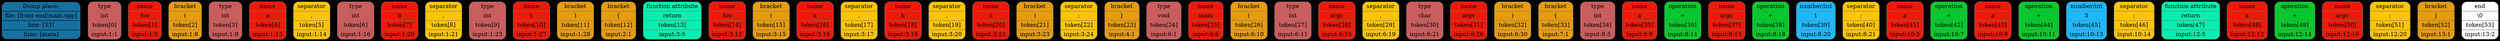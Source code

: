 digraph G{
rankdir=TB
graph [bgcolor="#000000"];
size = "100 5"
place[shape=Mrecord, style=filled, fillcolor="#1771a0", pos="0,1!",label = " { Dump place: | file: [front-end/main.cpp] | line: [33] | func: [main] } "color = "#000000"];
token0[shape=Mrecord, style=filled, fillcolor="#CD5C5C",label = " { type | int |  token[0] |  input:1:1 } ", color = "#777777"];
token1[shape=Mrecord, style=filled, fillcolor="#f31807",label = " { name | foo |  token[1] |  input:1:5 } ", color = "#777777"];
token2[shape=Mrecord, style=filled, fillcolor="#e69c0c",label = " { bracket | \( |  token[2] |  input:1:8 } ", color = "#777777"];
token3[shape=Mrecord, style=filled, fillcolor="#CD5C5C",label = " { type | int |  token[3] |  input:1:9 } ", color = "#777777"];
token4[shape=Mrecord, style=filled, fillcolor="#f31807",label = " { name | a |  token[4] |  input:1:13 } ", color = "#777777"];
token5[shape=Mrecord, style=filled, fillcolor="#fdc500",label = " { separator | \, |  token[5] |  input:1:14 } ", color = "#777777"];
token6[shape=Mrecord, style=filled, fillcolor="#CD5C5C",label = " { type | int |  token[6] |  input:1:16 } ", color = "#777777"];
token7[shape=Mrecord, style=filled, fillcolor="#f31807",label = " { name | b |  token[7] |  input:1:20 } ", color = "#777777"];
token8[shape=Mrecord, style=filled, fillcolor="#fdc500",label = " { separator | \, |  token[8] |  input:1:21 } ", color = "#777777"];
token9[shape=Mrecord, style=filled, fillcolor="#CD5C5C",label = " { type | int |  token[9] |  input:1:23 } ", color = "#777777"];
token10[shape=Mrecord, style=filled, fillcolor="#f31807",label = " { name | c |  token[10] |  input:1:27 } ", color = "#777777"];
token11[shape=Mrecord, style=filled, fillcolor="#e69c0c",label = " { bracket | \) |  token[11] |  input:1:28 } ", color = "#777777"];
token12[shape=Mrecord, style=filled, fillcolor="#e69c0c",label = " { bracket | \{ |  token[12] |  input:2:1 } ", color = "#777777"];
token13[shape=Mrecord, style=filled, fillcolor="#01f0af",label = " { function attribute | return |  token[13] |  input:3:5 } ", color = "#777777"];
token14[shape=Mrecord, style=filled, fillcolor="#f31807",label = " { name | foo |  token[14] |  input:3:12 } ", color = "#777777"];
token15[shape=Mrecord, style=filled, fillcolor="#e69c0c",label = " { bracket | \( |  token[15] |  input:3:15 } ", color = "#777777"];
token16[shape=Mrecord, style=filled, fillcolor="#f31807",label = " { name | a |  token[16] |  input:3:16 } ", color = "#777777"];
token17[shape=Mrecord, style=filled, fillcolor="#fdc500",label = " { separator | \, |  token[17] |  input:3:17 } ", color = "#777777"];
token18[shape=Mrecord, style=filled, fillcolor="#f31807",label = " { name | b |  token[18] |  input:3:19 } ", color = "#777777"];
token19[shape=Mrecord, style=filled, fillcolor="#fdc500",label = " { separator | \, |  token[19] |  input:3:20 } ", color = "#777777"];
token20[shape=Mrecord, style=filled, fillcolor="#f31807",label = " { name | c |  token[20] |  input:3:22 } ", color = "#777777"];
token21[shape=Mrecord, style=filled, fillcolor="#e69c0c",label = " { bracket | \) |  token[21] |  input:3:23 } ", color = "#777777"];
token22[shape=Mrecord, style=filled, fillcolor="#fdc500",label = " { separator | \; |  token[22] |  input:3:24 } ", color = "#777777"];
token23[shape=Mrecord, style=filled, fillcolor="#e69c0c",label = " { bracket | \} |  token[23] |  input:4:1 } ", color = "#777777"];
token24[shape=Mrecord, style=filled, fillcolor="#CD5C5C",label = " { type | void |  token[24] |  input:6:1 } ", color = "#777777"];
token25[shape=Mrecord, style=filled, fillcolor="#f31807",label = " { name | main |  token[25] |  input:6:6 } ", color = "#777777"];
token26[shape=Mrecord, style=filled, fillcolor="#e69c0c",label = " { bracket | \( |  token[26] |  input:6:10 } ", color = "#777777"];
token27[shape=Mrecord, style=filled, fillcolor="#CD5C5C",label = " { type | int |  token[27] |  input:6:11 } ", color = "#777777"];
token28[shape=Mrecord, style=filled, fillcolor="#f31807",label = " { name | argc |  token[28] |  input:6:15 } ", color = "#777777"];
token29[shape=Mrecord, style=filled, fillcolor="#fdc500",label = " { separator | \, |  token[29] |  input:6:19 } ", color = "#777777"];
token30[shape=Mrecord, style=filled, fillcolor="#CD5C5C",label = " { type | char |  token[30] |  input:6:21 } ", color = "#777777"];
token31[shape=Mrecord, style=filled, fillcolor="#f31807",label = " { name | argv |  token[31] |  input:6:26 } ", color = "#777777"];
token32[shape=Mrecord, style=filled, fillcolor="#e69c0c",label = " { bracket | \) |  token[32] |  input:6:30 } ", color = "#777777"];
token33[shape=Mrecord, style=filled, fillcolor="#e69c0c",label = " { bracket | \{ |  token[33] |  input:7:1 } ", color = "#777777"];
token34[shape=Mrecord, style=filled, fillcolor="#CD5C5C",label = " { type | int |  token[34] |  input:8:5 } ", color = "#777777"];
token35[shape=Mrecord, style=filled, fillcolor="#f31807",label = " { name | a |  token[35] |  input:8:9 } ", color = "#777777"];
token36[shape=Mrecord, style=filled, fillcolor="#00ca2c",label = " { operation | \= |  token[36] |  input:8:11 } ", color = "#777777"];
token37[shape=Mrecord, style=filled, fillcolor="#f31807",label = " { name | argc |  token[37] |  input:8:13 } ", color = "#777777"];
token38[shape=Mrecord, style=filled, fillcolor="#00ca2c",label = " { operation | \+ |  token[38] |  input:8:18 } ", color = "#777777"];
token39[shape=Mrecord, style=filled, fillcolor="#1cb9ff",label = " { number/int | 1 |  token[39] |  input:8:20 } ", color = "#777777"];
token40[shape=Mrecord, style=filled, fillcolor="#fdc500",label = " { separator | \; |  token[40] |  input:8:21 } ", color = "#777777"];
token41[shape=Mrecord, style=filled, fillcolor="#f31807",label = " { name | a |  token[41] |  input:10:5 } ", color = "#777777"];
token42[shape=Mrecord, style=filled, fillcolor="#00ca2c",label = " { operation | \= |  token[42] |  input:10:7 } ", color = "#777777"];
token43[shape=Mrecord, style=filled, fillcolor="#f31807",label = " { name | a |  token[43] |  input:10:9 } ", color = "#777777"];
token44[shape=Mrecord, style=filled, fillcolor="#00ca2c",label = " { operation | \+ |  token[44] |  input:10:11 } ", color = "#777777"];
token45[shape=Mrecord, style=filled, fillcolor="#1cb9ff",label = " { number/int | 3 |  token[45] |  input:10:13 } ", color = "#777777"];
token46[shape=Mrecord, style=filled, fillcolor="#fdc500",label = " { separator | \; |  token[46] |  input:10:14 } ", color = "#777777"];
token47[shape=Mrecord, style=filled, fillcolor="#01f0af",label = " { function attribute | return |  token[47] |  input:12:5 } ", color = "#777777"];
token48[shape=Mrecord, style=filled, fillcolor="#f31807",label = " { name | a |  token[48] |  input:12:12 } ", color = "#777777"];
token49[shape=Mrecord, style=filled, fillcolor="#00ca2c",label = " { operation | \+ |  token[49] |  input:12:14 } ", color = "#777777"];
token50[shape=Mrecord, style=filled, fillcolor="#f31807",label = " { name | argv |  token[50] |  input:12:16 } ", color = "#777777"];
token51[shape=Mrecord, style=filled, fillcolor="#fdc500",label = " { separator | \; |  token[51] |  input:12:20 } ", color = "#777777"];
token52[shape=Mrecord, style=filled, fillcolor="#e69c0c",label = " { bracket | \} |  token[52] |  input:13:1 } ", color = "#777777"];
token53[shape=Mrecord, style=filled, fillcolor="#ffffff",label = " { end | \\0 |  token[53] |  input:13:2 } ", color = "#777777"];
}
